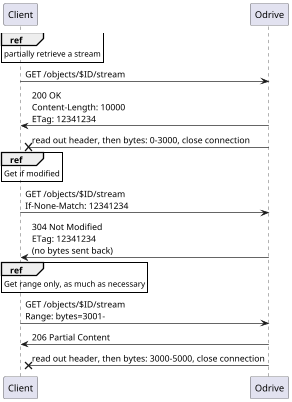 @startuml
scale 2/3
ref over Client: partially retrieve a stream
Client -> Odrive: GET /objects/$ID/stream
Odrive -> Client: 200 OK\nContent-Length: 10000\nETag: 12341234
Odrive ->x Client: read out header, then bytes: 0-3000, close connection

ref over Client: Get if modified
Client -> Odrive: GET /objects/$ID/stream\nIf-None-Match: 12341234
Odrive -> Client: 304 Not Modified\nETag: 12341234\n(no bytes sent back)

ref over Client: Get range only, as much as necessary
Client -> Odrive: GET /objects/$ID/stream\nRange: bytes=3001-
Odrive -> Client: 206 Partial Content 
Odrive ->x Client: read out header, then bytes: 3000-5000, close connection
@enduml
